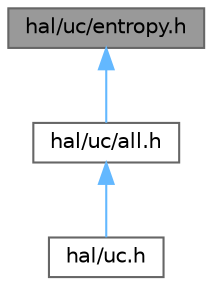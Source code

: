 digraph "hal/uc/entropy.h"
{
 // INTERACTIVE_SVG=YES
 // LATEX_PDF_SIZE
  bgcolor="transparent";
  edge [fontname=Helvetica,fontsize=10,labelfontname=Helvetica,labelfontsize=10];
  node [fontname=Helvetica,fontsize=10,shape=box,height=0.2,width=0.4];
  Node1 [id="Node000001",label="hal/uc/entropy.h",height=0.2,width=0.4,color="gray40", fillcolor="grey60", style="filled", fontcolor="black",tooltip="HAL for uC entropy source."];
  Node1 -> Node2 [id="edge1_Node000001_Node000002",dir="back",color="steelblue1",style="solid",tooltip=" "];
  Node2 [id="Node000002",label="hal/uc/all.h",height=0.2,width=0.4,color="grey40", fillcolor="white", style="filled",URL="$uc_2all_8h.html",tooltip=" "];
  Node2 -> Node3 [id="edge2_Node000002_Node000003",dir="back",color="steelblue1",style="solid",tooltip=" "];
  Node3 [id="Node000003",label="hal/uc.h",height=0.2,width=0.4,color="grey40", fillcolor="white", style="filled",URL="$uc_8h.html",tooltip=" "];
}
